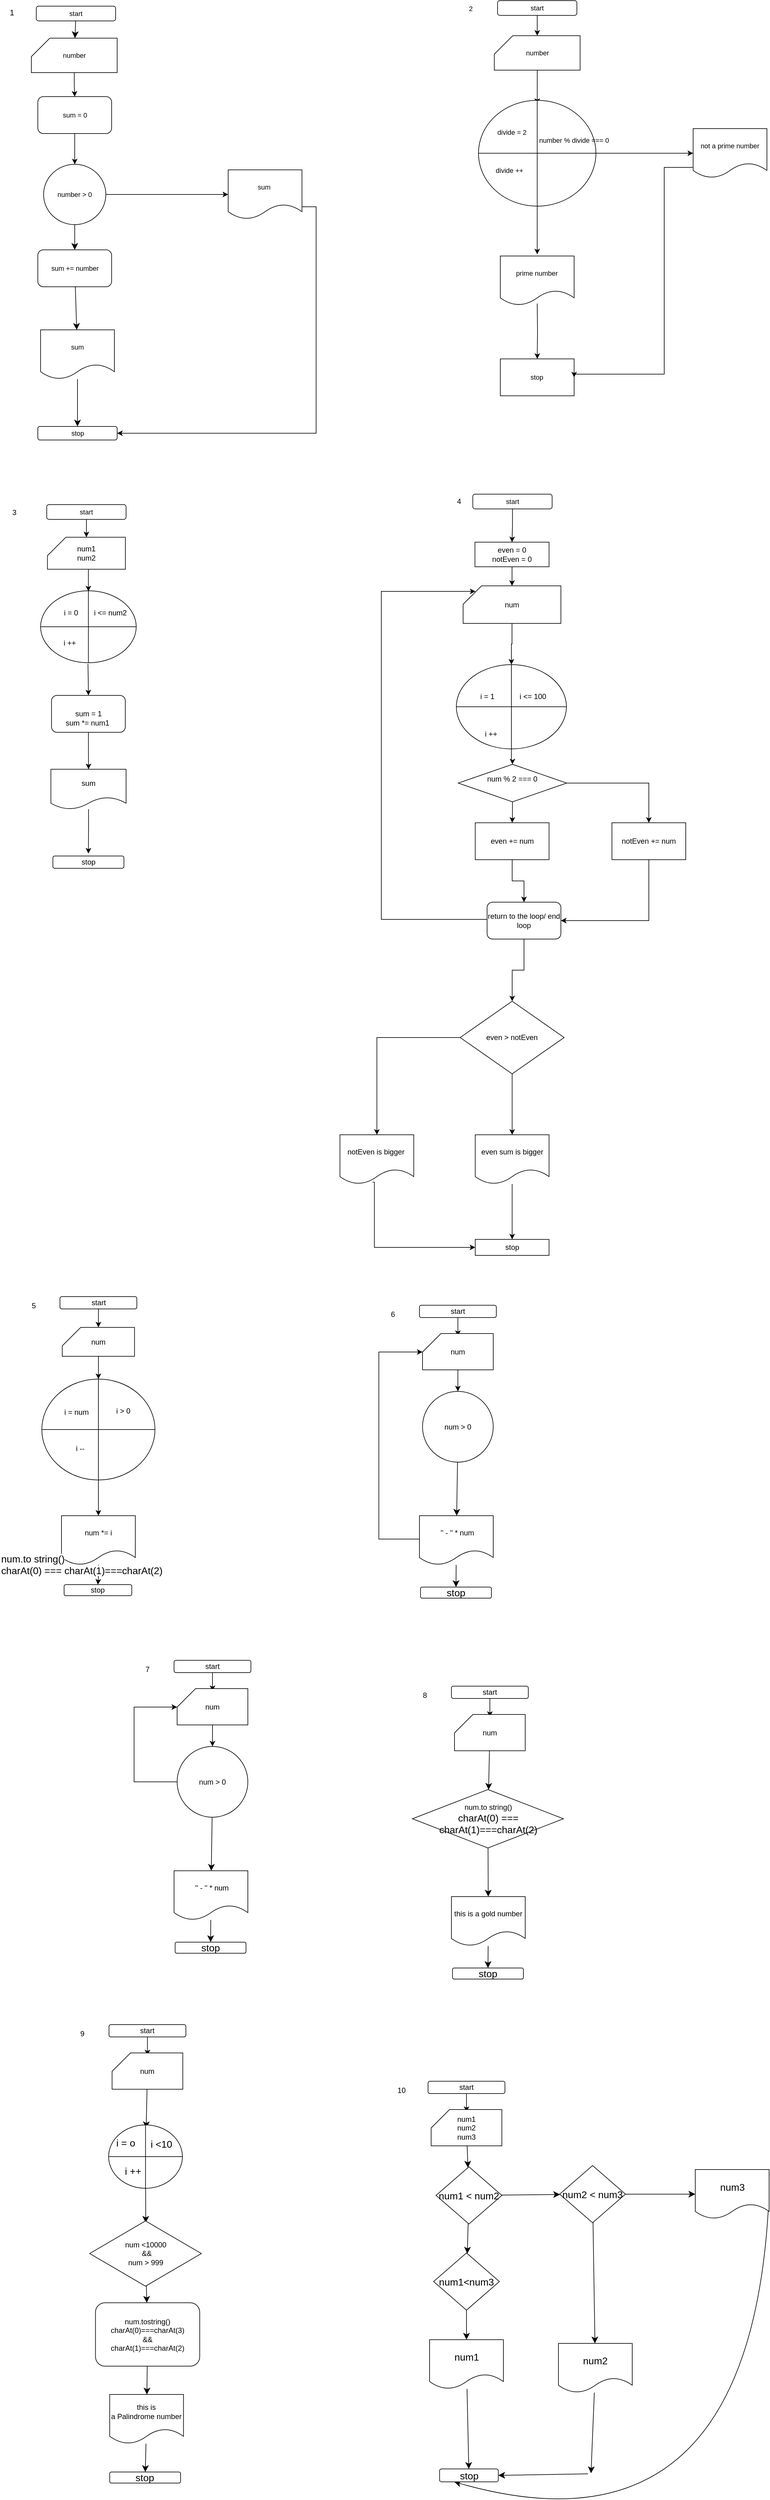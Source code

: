 <mxfile version="22.1.4" type="github">
  <diagram name="‫עמוד-1‬" id="Cy0kSfpRtUrhkbw0tmN_">
    <mxGraphModel dx="1804" dy="1590" grid="0" gridSize="10" guides="1" tooltips="1" connect="1" arrows="1" fold="1" page="0" pageScale="1" pageWidth="827" pageHeight="1169" math="0" shadow="0">
      <root>
        <mxCell id="0" />
        <mxCell id="1" parent="0" />
        <mxCell id="WQ6pfohWrbxo38tUYevd-3" value="" style="edgeStyle=none;curved=1;rounded=0;orthogonalLoop=1;jettySize=auto;html=1;fontSize=11;startSize=8;endSize=8;" parent="1" source="WQ6pfohWrbxo38tUYevd-1" target="WQ6pfohWrbxo38tUYevd-2" edge="1">
          <mxGeometry relative="1" as="geometry" />
        </mxCell>
        <mxCell id="WQ6pfohWrbxo38tUYevd-1" value="start" style="rounded=1;whiteSpace=wrap;html=1;fontSize=11;" parent="1" vertex="1">
          <mxGeometry x="-439" y="-700" width="129" height="24" as="geometry" />
        </mxCell>
        <mxCell id="m0G0_TbFQkXBxwa3wvaf-2" value="" style="edgeStyle=orthogonalEdgeStyle;rounded=0;orthogonalLoop=1;jettySize=auto;html=1;fontSize=11;" parent="1" source="WQ6pfohWrbxo38tUYevd-2" target="m0G0_TbFQkXBxwa3wvaf-1" edge="1">
          <mxGeometry relative="1" as="geometry" />
        </mxCell>
        <mxCell id="WQ6pfohWrbxo38tUYevd-2" value="number" style="shape=card;whiteSpace=wrap;html=1;fontSize=11;" parent="1" vertex="1">
          <mxGeometry x="-447" y="-648" width="139.5" height="56" as="geometry" />
        </mxCell>
        <mxCell id="WQ6pfohWrbxo38tUYevd-26" value="" style="edgeStyle=none;curved=1;rounded=0;orthogonalLoop=1;jettySize=auto;html=1;fontSize=11;startSize=8;endSize=8;" parent="1" source="WQ6pfohWrbxo38tUYevd-4" target="WQ6pfohWrbxo38tUYevd-25" edge="1">
          <mxGeometry relative="1" as="geometry" />
        </mxCell>
        <mxCell id="m0G0_TbFQkXBxwa3wvaf-7" value="" style="edgeStyle=orthogonalEdgeStyle;rounded=0;orthogonalLoop=1;jettySize=auto;html=1;fontSize=11;" parent="1" source="WQ6pfohWrbxo38tUYevd-4" target="m0G0_TbFQkXBxwa3wvaf-6" edge="1">
          <mxGeometry relative="1" as="geometry" />
        </mxCell>
        <mxCell id="WQ6pfohWrbxo38tUYevd-4" value="number &amp;gt; 0&lt;br style=&quot;font-size: 11px;&quot;&gt;" style="ellipse;whiteSpace=wrap;html=1;fontSize=11;" parent="1" vertex="1">
          <mxGeometry x="-427.12" y="-443" width="101.25" height="98" as="geometry" />
        </mxCell>
        <mxCell id="WQ6pfohWrbxo38tUYevd-14" value="" style="edgeStyle=none;curved=1;rounded=0;orthogonalLoop=1;jettySize=auto;html=1;fontSize=11;startSize=8;endSize=8;" parent="1" source="WQ6pfohWrbxo38tUYevd-10" target="WQ6pfohWrbxo38tUYevd-13" edge="1">
          <mxGeometry relative="1" as="geometry" />
        </mxCell>
        <mxCell id="WQ6pfohWrbxo38tUYevd-10" value="sum" style="shape=document;whiteSpace=wrap;html=1;boundedLbl=1;fontSize=11;" parent="1" vertex="1">
          <mxGeometry x="-432" y="-174" width="120" height="80" as="geometry" />
        </mxCell>
        <mxCell id="WQ6pfohWrbxo38tUYevd-13" value="stop" style="rounded=1;whiteSpace=wrap;html=1;fontSize=11;" parent="1" vertex="1">
          <mxGeometry x="-436.5" y="-17" width="129" height="22" as="geometry" />
        </mxCell>
        <mxCell id="WQ6pfohWrbxo38tUYevd-27" value="" style="edgeStyle=none;curved=1;rounded=0;orthogonalLoop=1;jettySize=auto;html=1;fontSize=11;startSize=8;endSize=8;" parent="1" source="WQ6pfohWrbxo38tUYevd-25" target="WQ6pfohWrbxo38tUYevd-10" edge="1">
          <mxGeometry relative="1" as="geometry" />
        </mxCell>
        <mxCell id="WQ6pfohWrbxo38tUYevd-25" value="sum += number" style="rounded=1;whiteSpace=wrap;html=1;fontSize=11;" parent="1" vertex="1">
          <mxGeometry x="-436.49" y="-304" width="120" height="60" as="geometry" />
        </mxCell>
        <mxCell id="m0G0_TbFQkXBxwa3wvaf-3" value="" style="edgeStyle=orthogonalEdgeStyle;rounded=0;orthogonalLoop=1;jettySize=auto;html=1;fontSize=11;" parent="1" source="m0G0_TbFQkXBxwa3wvaf-1" target="WQ6pfohWrbxo38tUYevd-4" edge="1">
          <mxGeometry relative="1" as="geometry" />
        </mxCell>
        <mxCell id="m0G0_TbFQkXBxwa3wvaf-1" value="sum = 0" style="rounded=1;whiteSpace=wrap;html=1;fontSize=11;" parent="1" vertex="1">
          <mxGeometry x="-436.49" y="-553" width="120" height="60" as="geometry" />
        </mxCell>
        <mxCell id="m0G0_TbFQkXBxwa3wvaf-8" style="edgeStyle=orthogonalEdgeStyle;rounded=0;orthogonalLoop=1;jettySize=auto;html=1;exitX=1;exitY=0.75;exitDx=0;exitDy=0;entryX=1;entryY=0.5;entryDx=0;entryDy=0;fontSize=11;" parent="1" source="m0G0_TbFQkXBxwa3wvaf-6" target="WQ6pfohWrbxo38tUYevd-13" edge="1">
          <mxGeometry relative="1" as="geometry">
            <mxPoint x="119" y="-2" as="targetPoint" />
            <Array as="points">
              <mxPoint x="16" y="-374" />
              <mxPoint x="16" y="-6" />
            </Array>
          </mxGeometry>
        </mxCell>
        <mxCell id="m0G0_TbFQkXBxwa3wvaf-6" value="sum&amp;nbsp;" style="shape=document;whiteSpace=wrap;html=1;boundedLbl=1;fontSize=11;" parent="1" vertex="1">
          <mxGeometry x="-127" y="-434" width="120" height="80" as="geometry" />
        </mxCell>
        <mxCell id="m0G0_TbFQkXBxwa3wvaf-9" value="1" style="text;html=1;align=center;verticalAlign=middle;resizable=0;points=[];autosize=1;strokeColor=none;fillColor=none;fontSize=13;" parent="1" vertex="1">
          <mxGeometry x="-492" y="-704" width="25" height="28" as="geometry" />
        </mxCell>
        <mxCell id="m0G0_TbFQkXBxwa3wvaf-12" value="2" style="text;html=1;align=center;verticalAlign=middle;resizable=0;points=[];autosize=1;strokeColor=none;fillColor=none;fontSize=11;" parent="1" vertex="1">
          <mxGeometry x="255" y="-709" width="24" height="25" as="geometry" />
        </mxCell>
        <mxCell id="m0G0_TbFQkXBxwa3wvaf-16" value="" style="edgeStyle=orthogonalEdgeStyle;rounded=0;orthogonalLoop=1;jettySize=auto;html=1;fontSize=11;" parent="1" source="m0G0_TbFQkXBxwa3wvaf-13" target="m0G0_TbFQkXBxwa3wvaf-15" edge="1">
          <mxGeometry relative="1" as="geometry" />
        </mxCell>
        <mxCell id="m0G0_TbFQkXBxwa3wvaf-13" value="start" style="rounded=1;whiteSpace=wrap;html=1;fontSize=11;" parent="1" vertex="1">
          <mxGeometry x="311" y="-709" width="129" height="24" as="geometry" />
        </mxCell>
        <mxCell id="m0G0_TbFQkXBxwa3wvaf-25" value="" style="edgeStyle=orthogonalEdgeStyle;rounded=0;orthogonalLoop=1;jettySize=auto;html=1;fontSize=11;" parent="1" source="m0G0_TbFQkXBxwa3wvaf-15" edge="1">
          <mxGeometry relative="1" as="geometry">
            <mxPoint x="375.495" y="-541" as="targetPoint" />
          </mxGeometry>
        </mxCell>
        <mxCell id="m0G0_TbFQkXBxwa3wvaf-15" value="number" style="shape=card;whiteSpace=wrap;html=1;fontSize=11;" parent="1" vertex="1">
          <mxGeometry x="305.75" y="-652" width="139.5" height="56" as="geometry" />
        </mxCell>
        <mxCell id="m0G0_TbFQkXBxwa3wvaf-29" value="" style="edgeStyle=orthogonalEdgeStyle;rounded=0;orthogonalLoop=1;jettySize=auto;html=1;fontSize=11;" parent="1" edge="1">
          <mxGeometry relative="1" as="geometry">
            <mxPoint x="375.495" y="-404.87" as="sourcePoint" />
            <mxPoint x="375.471" y="-296.805" as="targetPoint" />
          </mxGeometry>
        </mxCell>
        <mxCell id="m0G0_TbFQkXBxwa3wvaf-26" value="prime number" style="shape=document;whiteSpace=wrap;html=1;boundedLbl=1;fontSize=11;" parent="1" vertex="1">
          <mxGeometry x="315.485" y="-293.995" width="120" height="80" as="geometry" />
        </mxCell>
        <mxCell id="m0G0_TbFQkXBxwa3wvaf-31" value="" style="edgeStyle=orthogonalEdgeStyle;rounded=0;orthogonalLoop=1;jettySize=auto;html=1;fontSize=11;" parent="1" target="m0G0_TbFQkXBxwa3wvaf-30" edge="1">
          <mxGeometry relative="1" as="geometry">
            <mxPoint x="375.495" y="-216.805" as="sourcePoint" />
          </mxGeometry>
        </mxCell>
        <mxCell id="m0G0_TbFQkXBxwa3wvaf-30" value="stop" style="whiteSpace=wrap;html=1;fontSize=11;" parent="1" vertex="1">
          <mxGeometry x="315.495" y="-126.805" width="120" height="60" as="geometry" />
        </mxCell>
        <mxCell id="m0G0_TbFQkXBxwa3wvaf-34" value="" style="shape=orEllipse;perimeter=ellipsePerimeter;whiteSpace=wrap;html=1;backgroundOutline=1;fontSize=11;" parent="1" vertex="1">
          <mxGeometry x="279.99" y="-547" width="191" height="172" as="geometry" />
        </mxCell>
        <mxCell id="m0G0_TbFQkXBxwa3wvaf-35" value="divide = 2" style="text;html=1;align=center;verticalAlign=middle;resizable=0;points=[];autosize=1;strokeColor=none;fillColor=none;fontSize=11;" parent="1" vertex="1">
          <mxGeometry x="301" y="-508" width="65" height="25" as="geometry" />
        </mxCell>
        <mxCell id="m0G0_TbFQkXBxwa3wvaf-41" value="" style="edgeStyle=orthogonalEdgeStyle;rounded=0;orthogonalLoop=1;jettySize=auto;html=1;exitX=1;exitY=0.5;exitDx=0;exitDy=0;fontSize=11;" parent="1" source="m0G0_TbFQkXBxwa3wvaf-34" target="m0G0_TbFQkXBxwa3wvaf-40" edge="1">
          <mxGeometry relative="1" as="geometry" />
        </mxCell>
        <mxCell id="m0G0_TbFQkXBxwa3wvaf-37" value="&lt;blockquote style=&quot;margin: 0px 0px 0px 40px; border: none; padding: 0px; font-size: 11px;&quot;&gt;&lt;p style=&quot;line-height: 130%; font-size: 11px;&quot;&gt;&lt;span style=&quot;background-color: initial; font-size: 11px;&quot;&gt;number %&amp;nbsp;&lt;/span&gt;&lt;span style=&quot;background-color: initial;&quot;&gt;divide === 0&lt;/span&gt;&lt;/p&gt;&lt;/blockquote&gt;" style="text;html=1;align=center;verticalAlign=middle;resizable=0;points=[];autosize=1;strokeColor=none;fillColor=none;fontSize=11;rotation=0;labelPosition=center;verticalLabelPosition=middle;" parent="1" vertex="1">
          <mxGeometry x="329" y="-506" width="171" height="48" as="geometry" />
        </mxCell>
        <mxCell id="m0G0_TbFQkXBxwa3wvaf-38" value="divide ++" style="text;html=1;align=center;verticalAlign=middle;resizable=0;points=[];autosize=1;strokeColor=none;fillColor=none;fontSize=11;" parent="1" vertex="1">
          <mxGeometry x="298" y="-446" width="63" height="25" as="geometry" />
        </mxCell>
        <mxCell id="m0G0_TbFQkXBxwa3wvaf-42" style="edgeStyle=orthogonalEdgeStyle;rounded=0;orthogonalLoop=1;jettySize=auto;html=1;exitX=0;exitY=0.75;exitDx=0;exitDy=0;entryX=1;entryY=0.5;entryDx=0;entryDy=0;fontSize=11;" parent="1" source="m0G0_TbFQkXBxwa3wvaf-40" target="m0G0_TbFQkXBxwa3wvaf-30" edge="1">
          <mxGeometry relative="1" as="geometry">
            <mxPoint x="586" y="-102" as="targetPoint" />
            <Array as="points">
              <mxPoint x="582" y="-438" />
              <mxPoint x="582" y="-102" />
              <mxPoint x="436" y="-102" />
            </Array>
          </mxGeometry>
        </mxCell>
        <mxCell id="m0G0_TbFQkXBxwa3wvaf-40" value="not a prime number" style="shape=document;whiteSpace=wrap;html=1;boundedLbl=1;fontSize=11;" parent="1" vertex="1">
          <mxGeometry x="629" y="-501" width="120" height="80" as="geometry" />
        </mxCell>
        <mxCell id="m0G0_TbFQkXBxwa3wvaf-43" value="3" style="text;html=1;align=center;verticalAlign=middle;resizable=0;points=[];autosize=1;strokeColor=none;fillColor=none;" parent="1" vertex="1">
          <mxGeometry x="-488" y="110" width="25" height="26" as="geometry" />
        </mxCell>
        <mxCell id="m0G0_TbFQkXBxwa3wvaf-46" value="" style="edgeStyle=orthogonalEdgeStyle;rounded=0;orthogonalLoop=1;jettySize=auto;html=1;" parent="1" source="m0G0_TbFQkXBxwa3wvaf-44" target="m0G0_TbFQkXBxwa3wvaf-45" edge="1">
          <mxGeometry relative="1" as="geometry" />
        </mxCell>
        <mxCell id="m0G0_TbFQkXBxwa3wvaf-44" value="start" style="rounded=1;whiteSpace=wrap;html=1;fontSize=11;" parent="1" vertex="1">
          <mxGeometry x="-422" y="110" width="129" height="24" as="geometry" />
        </mxCell>
        <mxCell id="m0G0_TbFQkXBxwa3wvaf-48" value="" style="edgeStyle=orthogonalEdgeStyle;rounded=0;orthogonalLoop=1;jettySize=auto;html=1;" parent="1" edge="1">
          <mxGeometry relative="1" as="geometry">
            <mxPoint x="-354.26" y="175.0" as="sourcePoint" />
            <mxPoint x="-354.255" y="251" as="targetPoint" />
          </mxGeometry>
        </mxCell>
        <mxCell id="m0G0_TbFQkXBxwa3wvaf-45" value="num1&lt;br&gt;num2" style="shape=card;whiteSpace=wrap;html=1;" parent="1" vertex="1">
          <mxGeometry x="-420.87" y="163" width="126.75" height="52" as="geometry" />
        </mxCell>
        <mxCell id="m0G0_TbFQkXBxwa3wvaf-59" value="" style="edgeStyle=orthogonalEdgeStyle;rounded=0;orthogonalLoop=1;jettySize=auto;html=1;entryX=0.5;entryY=0;entryDx=0;entryDy=0;" parent="1" target="m0G0_TbFQkXBxwa3wvaf-60" edge="1">
          <mxGeometry relative="1" as="geometry">
            <mxPoint x="-355" y="369" as="sourcePoint" />
            <mxPoint x="-348" y="456" as="targetPoint" />
          </mxGeometry>
        </mxCell>
        <mxCell id="m0G0_TbFQkXBxwa3wvaf-52" value="" style="shape=orEllipse;perimeter=ellipsePerimeter;whiteSpace=wrap;html=1;backgroundOutline=1;" parent="1" vertex="1">
          <mxGeometry x="-432" y="250" width="155.49" height="117" as="geometry" />
        </mxCell>
        <mxCell id="m0G0_TbFQkXBxwa3wvaf-53" value="i = 0" style="text;html=1;align=center;verticalAlign=middle;resizable=0;points=[];autosize=1;strokeColor=none;fillColor=none;" parent="1" vertex="1">
          <mxGeometry x="-403.76" y="273" width="41" height="26" as="geometry" />
        </mxCell>
        <mxCell id="m0G0_TbFQkXBxwa3wvaf-54" value="i &amp;lt;= num2" style="text;html=1;align=center;verticalAlign=middle;resizable=0;points=[];autosize=1;strokeColor=none;fillColor=none;" parent="1" vertex="1">
          <mxGeometry x="-354.76" y="273" width="71" height="26" as="geometry" />
        </mxCell>
        <mxCell id="m0G0_TbFQkXBxwa3wvaf-57" value="i ++" style="text;html=1;align=center;verticalAlign=middle;resizable=0;points=[];autosize=1;strokeColor=none;fillColor=none;" parent="1" vertex="1">
          <mxGeometry x="-403.76" y="322" width="38" height="26" as="geometry" />
        </mxCell>
        <mxCell id="m0G0_TbFQkXBxwa3wvaf-62" value="" style="edgeStyle=orthogonalEdgeStyle;rounded=0;orthogonalLoop=1;jettySize=auto;html=1;" parent="1" source="m0G0_TbFQkXBxwa3wvaf-60" target="m0G0_TbFQkXBxwa3wvaf-61" edge="1">
          <mxGeometry relative="1" as="geometry" />
        </mxCell>
        <mxCell id="m0G0_TbFQkXBxwa3wvaf-60" value="&lt;br&gt;sum = 1&lt;br&gt;sum *= num1&amp;nbsp;" style="rounded=1;whiteSpace=wrap;html=1;" parent="1" vertex="1">
          <mxGeometry x="-414.25" y="420" width="120" height="60" as="geometry" />
        </mxCell>
        <mxCell id="m0G0_TbFQkXBxwa3wvaf-64" value="" style="edgeStyle=orthogonalEdgeStyle;rounded=0;orthogonalLoop=1;jettySize=auto;html=1;" parent="1" source="m0G0_TbFQkXBxwa3wvaf-61" edge="1">
          <mxGeometry relative="1" as="geometry">
            <mxPoint x="-354.25" y="677" as="targetPoint" />
          </mxGeometry>
        </mxCell>
        <mxCell id="m0G0_TbFQkXBxwa3wvaf-61" value="sum" style="shape=document;whiteSpace=wrap;html=1;boundedLbl=1;rounded=1;" parent="1" vertex="1">
          <mxGeometry x="-415.25" y="540" width="122.25" height="65" as="geometry" />
        </mxCell>
        <mxCell id="m0G0_TbFQkXBxwa3wvaf-65" value="stop" style="rounded=1;whiteSpace=wrap;html=1;" parent="1" vertex="1">
          <mxGeometry x="-412" y="681" width="115.5" height="20" as="geometry" />
        </mxCell>
        <mxCell id="m0G0_TbFQkXBxwa3wvaf-68" value="4" style="text;html=1;align=center;verticalAlign=middle;resizable=0;points=[];autosize=1;strokeColor=none;fillColor=none;" parent="1" vertex="1">
          <mxGeometry x="235.75" y="92" width="25" height="26" as="geometry" />
        </mxCell>
        <mxCell id="m0G0_TbFQkXBxwa3wvaf-131" value="" style="edgeStyle=orthogonalEdgeStyle;rounded=0;orthogonalLoop=1;jettySize=auto;html=1;" parent="1" source="m0G0_TbFQkXBxwa3wvaf-69" target="m0G0_TbFQkXBxwa3wvaf-130" edge="1">
          <mxGeometry relative="1" as="geometry" />
        </mxCell>
        <mxCell id="m0G0_TbFQkXBxwa3wvaf-69" value="start" style="rounded=1;whiteSpace=wrap;html=1;fontSize=11;" parent="1" vertex="1">
          <mxGeometry x="270.75" y="93" width="129" height="24" as="geometry" />
        </mxCell>
        <mxCell id="m0G0_TbFQkXBxwa3wvaf-133" value="" style="edgeStyle=orthogonalEdgeStyle;rounded=0;orthogonalLoop=1;jettySize=auto;html=1;entryX=0.5;entryY=0;entryDx=0;entryDy=0;" parent="1" source="m0G0_TbFQkXBxwa3wvaf-70" target="m0G0_TbFQkXBxwa3wvaf-74" edge="1">
          <mxGeometry relative="1" as="geometry" />
        </mxCell>
        <mxCell id="m0G0_TbFQkXBxwa3wvaf-70" value="num" style="shape=card;whiteSpace=wrap;html=1;" parent="1" vertex="1">
          <mxGeometry x="255" y="242" width="159" height="61" as="geometry" />
        </mxCell>
        <mxCell id="m0G0_TbFQkXBxwa3wvaf-134" value="" style="edgeStyle=orthogonalEdgeStyle;rounded=0;orthogonalLoop=1;jettySize=auto;html=1;" parent="1" source="m0G0_TbFQkXBxwa3wvaf-74" target="m0G0_TbFQkXBxwa3wvaf-81" edge="1">
          <mxGeometry relative="1" as="geometry" />
        </mxCell>
        <mxCell id="m0G0_TbFQkXBxwa3wvaf-74" value="" style="shape=orEllipse;perimeter=ellipsePerimeter;whiteSpace=wrap;html=1;backgroundOutline=1;" parent="1" vertex="1">
          <mxGeometry x="244" y="370" width="179" height="137" as="geometry" />
        </mxCell>
        <mxCell id="m0G0_TbFQkXBxwa3wvaf-75" value="i = 1" style="text;html=1;align=center;verticalAlign=middle;resizable=0;points=[];autosize=1;strokeColor=none;fillColor=none;" parent="1" vertex="1">
          <mxGeometry x="273" y="409" width="41" height="26" as="geometry" />
        </mxCell>
        <mxCell id="m0G0_TbFQkXBxwa3wvaf-76" value="i &amp;lt;= 100" style="text;html=1;align=center;verticalAlign=middle;resizable=0;points=[];autosize=1;strokeColor=none;fillColor=none;" parent="1" vertex="1">
          <mxGeometry x="337" y="409" width="61" height="26" as="geometry" />
        </mxCell>
        <mxCell id="m0G0_TbFQkXBxwa3wvaf-77" value="i ++" style="text;html=1;align=center;verticalAlign=middle;resizable=0;points=[];autosize=1;strokeColor=none;fillColor=none;" parent="1" vertex="1">
          <mxGeometry x="281" y="470" width="38" height="26" as="geometry" />
        </mxCell>
        <mxCell id="m0G0_TbFQkXBxwa3wvaf-84" value="" style="edgeStyle=orthogonalEdgeStyle;rounded=0;orthogonalLoop=1;jettySize=auto;html=1;" parent="1" source="m0G0_TbFQkXBxwa3wvaf-81" target="m0G0_TbFQkXBxwa3wvaf-83" edge="1">
          <mxGeometry relative="1" as="geometry" />
        </mxCell>
        <mxCell id="m0G0_TbFQkXBxwa3wvaf-86" value="" style="edgeStyle=orthogonalEdgeStyle;rounded=0;orthogonalLoop=1;jettySize=auto;html=1;exitX=1;exitY=0.5;exitDx=0;exitDy=0;" parent="1" source="m0G0_TbFQkXBxwa3wvaf-81" target="m0G0_TbFQkXBxwa3wvaf-85" edge="1">
          <mxGeometry relative="1" as="geometry">
            <Array as="points">
              <mxPoint x="557" y="563" />
            </Array>
          </mxGeometry>
        </mxCell>
        <mxCell id="m0G0_TbFQkXBxwa3wvaf-81" value="num % 2 === 0&lt;br&gt;&amp;nbsp;" style="rhombus;whiteSpace=wrap;html=1;" parent="1" vertex="1">
          <mxGeometry x="247.13" y="532" width="176.25" height="61" as="geometry" />
        </mxCell>
        <mxCell id="m0G0_TbFQkXBxwa3wvaf-88" value="" style="edgeStyle=orthogonalEdgeStyle;rounded=0;orthogonalLoop=1;jettySize=auto;html=1;" parent="1" source="m0G0_TbFQkXBxwa3wvaf-83" target="m0G0_TbFQkXBxwa3wvaf-136" edge="1">
          <mxGeometry relative="1" as="geometry" />
        </mxCell>
        <mxCell id="m0G0_TbFQkXBxwa3wvaf-83" value="even += num" style="whiteSpace=wrap;html=1;" parent="1" vertex="1">
          <mxGeometry x="274.75" y="627" width="120" height="60" as="geometry" />
        </mxCell>
        <mxCell id="m0G0_TbFQkXBxwa3wvaf-89" style="edgeStyle=orthogonalEdgeStyle;rounded=0;orthogonalLoop=1;jettySize=auto;html=1;exitX=0.5;exitY=1;exitDx=0;exitDy=0;entryX=1;entryY=0.5;entryDx=0;entryDy=0;" parent="1" source="m0G0_TbFQkXBxwa3wvaf-85" target="m0G0_TbFQkXBxwa3wvaf-136" edge="1">
          <mxGeometry relative="1" as="geometry" />
        </mxCell>
        <mxCell id="m0G0_TbFQkXBxwa3wvaf-85" value="notEven += num" style="whiteSpace=wrap;html=1;" parent="1" vertex="1">
          <mxGeometry x="496.995" y="627" width="120" height="60" as="geometry" />
        </mxCell>
        <mxCell id="m0G0_TbFQkXBxwa3wvaf-91" value="" style="edgeStyle=orthogonalEdgeStyle;rounded=0;orthogonalLoop=1;jettySize=auto;html=1;" parent="1" source="m0G0_TbFQkXBxwa3wvaf-87" target="m0G0_TbFQkXBxwa3wvaf-90" edge="1">
          <mxGeometry relative="1" as="geometry" />
        </mxCell>
        <mxCell id="m0G0_TbFQkXBxwa3wvaf-93" value="" style="edgeStyle=orthogonalEdgeStyle;rounded=0;orthogonalLoop=1;jettySize=auto;html=1;" parent="1" source="m0G0_TbFQkXBxwa3wvaf-87" target="m0G0_TbFQkXBxwa3wvaf-92" edge="1">
          <mxGeometry relative="1" as="geometry" />
        </mxCell>
        <mxCell id="m0G0_TbFQkXBxwa3wvaf-135" style="edgeStyle=orthogonalEdgeStyle;rounded=0;orthogonalLoop=1;jettySize=auto;html=1;entryX=0.126;entryY=0.148;entryDx=0;entryDy=0;entryPerimeter=0;" parent="1" target="m0G0_TbFQkXBxwa3wvaf-70" edge="1">
          <mxGeometry relative="1" as="geometry">
            <mxPoint x="121" y="247" as="targetPoint" />
            <mxPoint x="304" y="793" as="sourcePoint" />
            <Array as="points">
              <mxPoint x="122" y="784" />
              <mxPoint x="122" y="251" />
            </Array>
          </mxGeometry>
        </mxCell>
        <mxCell id="m0G0_TbFQkXBxwa3wvaf-87" value="even &amp;gt; notEven" style="rhombus;whiteSpace=wrap;html=1;" parent="1" vertex="1">
          <mxGeometry x="250.25" y="917" width="169" height="118" as="geometry" />
        </mxCell>
        <mxCell id="m0G0_TbFQkXBxwa3wvaf-95" value="" style="edgeStyle=orthogonalEdgeStyle;rounded=0;orthogonalLoop=1;jettySize=auto;html=1;" parent="1" source="m0G0_TbFQkXBxwa3wvaf-90" target="m0G0_TbFQkXBxwa3wvaf-94" edge="1">
          <mxGeometry relative="1" as="geometry" />
        </mxCell>
        <mxCell id="m0G0_TbFQkXBxwa3wvaf-90" value="even sum is bigger" style="shape=document;whiteSpace=wrap;html=1;boundedLbl=1;" parent="1" vertex="1">
          <mxGeometry x="274.75" y="1134" width="120" height="80" as="geometry" />
        </mxCell>
        <mxCell id="m0G0_TbFQkXBxwa3wvaf-96" style="edgeStyle=orthogonalEdgeStyle;rounded=0;orthogonalLoop=1;jettySize=auto;html=1;exitX=0.442;exitY=0.963;exitDx=0;exitDy=0;entryX=0;entryY=0.5;entryDx=0;entryDy=0;exitPerimeter=0;" parent="1" source="m0G0_TbFQkXBxwa3wvaf-92" target="m0G0_TbFQkXBxwa3wvaf-94" edge="1">
          <mxGeometry relative="1" as="geometry">
            <Array as="points">
              <mxPoint x="110.75" y="1211" />
              <mxPoint x="110.75" y="1317" />
            </Array>
          </mxGeometry>
        </mxCell>
        <mxCell id="m0G0_TbFQkXBxwa3wvaf-92" value="notEven is bigger&amp;nbsp;" style="shape=document;whiteSpace=wrap;html=1;boundedLbl=1;" parent="1" vertex="1">
          <mxGeometry x="54.75" y="1134" width="120" height="80" as="geometry" />
        </mxCell>
        <mxCell id="m0G0_TbFQkXBxwa3wvaf-94" value="stop" style="whiteSpace=wrap;html=1;" parent="1" vertex="1">
          <mxGeometry x="274.75" y="1304" width="120" height="26" as="geometry" />
        </mxCell>
        <mxCell id="m0G0_TbFQkXBxwa3wvaf-97" value="5" style="text;html=1;strokeColor=none;fillColor=none;align=center;verticalAlign=middle;whiteSpace=wrap;rounded=0;" parent="1" vertex="1">
          <mxGeometry x="-473.5" y="1397" width="60" height="30" as="geometry" />
        </mxCell>
        <mxCell id="m0G0_TbFQkXBxwa3wvaf-102" value="" style="edgeStyle=orthogonalEdgeStyle;rounded=0;orthogonalLoop=1;jettySize=auto;html=1;" parent="1" source="m0G0_TbFQkXBxwa3wvaf-98" target="m0G0_TbFQkXBxwa3wvaf-101" edge="1">
          <mxGeometry relative="1" as="geometry" />
        </mxCell>
        <mxCell id="m0G0_TbFQkXBxwa3wvaf-98" value="start" style="rounded=1;whiteSpace=wrap;html=1;" parent="1" vertex="1">
          <mxGeometry x="-400.5" y="1397" width="125" height="20" as="geometry" />
        </mxCell>
        <mxCell id="m0G0_TbFQkXBxwa3wvaf-104" value="" style="edgeStyle=orthogonalEdgeStyle;rounded=0;orthogonalLoop=1;jettySize=auto;html=1;" parent="1" source="m0G0_TbFQkXBxwa3wvaf-101" target="m0G0_TbFQkXBxwa3wvaf-103" edge="1">
          <mxGeometry relative="1" as="geometry" />
        </mxCell>
        <mxCell id="m0G0_TbFQkXBxwa3wvaf-101" value="num" style="shape=card;whiteSpace=wrap;html=1;" parent="1" vertex="1">
          <mxGeometry x="-396.75" y="1447" width="117.5" height="47" as="geometry" />
        </mxCell>
        <mxCell id="m0G0_TbFQkXBxwa3wvaf-110" value="" style="edgeStyle=orthogonalEdgeStyle;rounded=0;orthogonalLoop=1;jettySize=auto;html=1;" parent="1" source="m0G0_TbFQkXBxwa3wvaf-103" target="m0G0_TbFQkXBxwa3wvaf-111" edge="1">
          <mxGeometry relative="1" as="geometry">
            <mxPoint x="-338" y="1745" as="targetPoint" />
          </mxGeometry>
        </mxCell>
        <mxCell id="m0G0_TbFQkXBxwa3wvaf-103" value="" style="shape=orEllipse;perimeter=ellipsePerimeter;whiteSpace=wrap;html=1;backgroundOutline=1;" parent="1" vertex="1">
          <mxGeometry x="-430" y="1531" width="184" height="164" as="geometry" />
        </mxCell>
        <mxCell id="m0G0_TbFQkXBxwa3wvaf-106" value="i = num" style="text;html=1;align=center;verticalAlign=middle;resizable=0;points=[];autosize=1;strokeColor=none;fillColor=none;" parent="1" vertex="1">
          <mxGeometry x="-403" y="1572" width="58" height="26" as="geometry" />
        </mxCell>
        <mxCell id="m0G0_TbFQkXBxwa3wvaf-107" value="i &amp;gt; 0" style="text;html=1;align=center;verticalAlign=middle;resizable=0;points=[];autosize=1;strokeColor=none;fillColor=none;" parent="1" vertex="1">
          <mxGeometry x="-319" y="1570" width="41" height="26" as="geometry" />
        </mxCell>
        <mxCell id="m0G0_TbFQkXBxwa3wvaf-108" value="i --" style="text;html=1;align=center;verticalAlign=middle;resizable=0;points=[];autosize=1;strokeColor=none;fillColor=none;" parent="1" vertex="1">
          <mxGeometry x="-384" y="1631" width="32" height="26" as="geometry" />
        </mxCell>
        <mxCell id="m0G0_TbFQkXBxwa3wvaf-114" value="" style="edgeStyle=orthogonalEdgeStyle;rounded=0;orthogonalLoop=1;jettySize=auto;html=1;" parent="1" source="m0G0_TbFQkXBxwa3wvaf-111" target="m0G0_TbFQkXBxwa3wvaf-113" edge="1">
          <mxGeometry relative="1" as="geometry" />
        </mxCell>
        <mxCell id="m0G0_TbFQkXBxwa3wvaf-111" value="num *= i" style="shape=document;whiteSpace=wrap;html=1;boundedLbl=1;rounded=1;" parent="1" vertex="1">
          <mxGeometry x="-398" y="1753" width="120" height="80" as="geometry" />
        </mxCell>
        <mxCell id="m0G0_TbFQkXBxwa3wvaf-113" value="stop" style="whiteSpace=wrap;html=1;rounded=1;" parent="1" vertex="1">
          <mxGeometry x="-393.76" y="1865" width="110" height="18" as="geometry" />
        </mxCell>
        <mxCell id="m0G0_TbFQkXBxwa3wvaf-115" value="6" style="text;html=1;strokeColor=none;fillColor=none;align=center;verticalAlign=middle;whiteSpace=wrap;rounded=0;" parent="1" vertex="1">
          <mxGeometry x="111" y="1411" width="60" height="30" as="geometry" />
        </mxCell>
        <mxCell id="m0G0_TbFQkXBxwa3wvaf-116" value="" style="edgeStyle=orthogonalEdgeStyle;rounded=0;orthogonalLoop=1;jettySize=auto;html=1;" parent="1" source="m0G0_TbFQkXBxwa3wvaf-117" edge="1">
          <mxGeometry relative="1" as="geometry">
            <mxPoint x="246.5" y="1461" as="targetPoint" />
          </mxGeometry>
        </mxCell>
        <mxCell id="m0G0_TbFQkXBxwa3wvaf-117" value="start" style="rounded=1;whiteSpace=wrap;html=1;" parent="1" vertex="1">
          <mxGeometry x="184" y="1411" width="125" height="20" as="geometry" />
        </mxCell>
        <mxCell id="m0G0_TbFQkXBxwa3wvaf-121" value="" style="edgeStyle=orthogonalEdgeStyle;rounded=0;orthogonalLoop=1;jettySize=auto;html=1;" parent="1" source="m0G0_TbFQkXBxwa3wvaf-118" target="m0G0_TbFQkXBxwa3wvaf-122" edge="1">
          <mxGeometry relative="1" as="geometry">
            <mxPoint x="246.5" y="1551" as="targetPoint" />
          </mxGeometry>
        </mxCell>
        <mxCell id="m0G0_TbFQkXBxwa3wvaf-118" value="num" style="shape=card;whiteSpace=wrap;html=1;" parent="1" vertex="1">
          <mxGeometry x="189" y="1457" width="115" height="59" as="geometry" />
        </mxCell>
        <mxCell id="m0G0_TbFQkXBxwa3wvaf-123" style="edgeStyle=orthogonalEdgeStyle;rounded=0;orthogonalLoop=1;jettySize=auto;html=1;exitX=0;exitY=0.5;exitDx=0;exitDy=0;" parent="1" source="wsfCK989-TOjGLakxjeB-101" target="m0G0_TbFQkXBxwa3wvaf-118" edge="1">
          <mxGeometry relative="1" as="geometry">
            <mxPoint x="117" y="1504" as="targetPoint" />
            <Array as="points">
              <mxPoint x="184" y="1791" />
              <mxPoint x="118" y="1791" />
              <mxPoint x="118" y="1487" />
            </Array>
          </mxGeometry>
        </mxCell>
        <mxCell id="wsfCK989-TOjGLakxjeB-100" value="" style="edgeStyle=none;curved=1;rounded=0;orthogonalLoop=1;jettySize=auto;html=1;fontSize=12;startSize=8;endSize=8;" edge="1" parent="1" source="wsfCK989-TOjGLakxjeB-101">
          <mxGeometry relative="1" as="geometry">
            <mxPoint x="247" y="1771" as="targetPoint" />
          </mxGeometry>
        </mxCell>
        <mxCell id="m0G0_TbFQkXBxwa3wvaf-122" value="num &amp;gt; 0&lt;br&gt;" style="ellipse;whiteSpace=wrap;html=1;aspect=fixed;" parent="1" vertex="1">
          <mxGeometry x="189" y="1551" width="115" height="115" as="geometry" />
        </mxCell>
        <mxCell id="m0G0_TbFQkXBxwa3wvaf-132" value="" style="edgeStyle=orthogonalEdgeStyle;rounded=0;orthogonalLoop=1;jettySize=auto;html=1;" parent="1" source="m0G0_TbFQkXBxwa3wvaf-130" target="m0G0_TbFQkXBxwa3wvaf-70" edge="1">
          <mxGeometry relative="1" as="geometry" />
        </mxCell>
        <mxCell id="m0G0_TbFQkXBxwa3wvaf-130" value="even = 0&lt;br&gt;notEven = 0" style="whiteSpace=wrap;html=1;" parent="1" vertex="1">
          <mxGeometry x="274.25" y="171" width="120.5" height="40" as="geometry" />
        </mxCell>
        <mxCell id="m0G0_TbFQkXBxwa3wvaf-138" value="" style="edgeStyle=orthogonalEdgeStyle;rounded=0;orthogonalLoop=1;jettySize=auto;html=1;" parent="1" source="m0G0_TbFQkXBxwa3wvaf-136" target="m0G0_TbFQkXBxwa3wvaf-87" edge="1">
          <mxGeometry relative="1" as="geometry" />
        </mxCell>
        <mxCell id="m0G0_TbFQkXBxwa3wvaf-136" value="return to the loop/ end loop" style="rounded=1;whiteSpace=wrap;html=1;" parent="1" vertex="1">
          <mxGeometry x="294" y="756" width="120" height="60" as="geometry" />
        </mxCell>
        <mxCell id="wsfCK989-TOjGLakxjeB-102" value="" style="edgeStyle=none;curved=1;rounded=0;orthogonalLoop=1;jettySize=auto;html=1;fontSize=12;startSize=8;endSize=8;" edge="1" parent="1" source="m0G0_TbFQkXBxwa3wvaf-122" target="wsfCK989-TOjGLakxjeB-101">
          <mxGeometry relative="1" as="geometry">
            <mxPoint x="247" y="1666" as="sourcePoint" />
            <mxPoint x="247" y="1771" as="targetPoint" />
          </mxGeometry>
        </mxCell>
        <mxCell id="wsfCK989-TOjGLakxjeB-104" value="" style="edgeStyle=none;curved=1;rounded=0;orthogonalLoop=1;jettySize=auto;html=1;fontSize=12;startSize=8;endSize=8;" edge="1" parent="1" source="wsfCK989-TOjGLakxjeB-101" target="wsfCK989-TOjGLakxjeB-103">
          <mxGeometry relative="1" as="geometry" />
        </mxCell>
        <mxCell id="wsfCK989-TOjGLakxjeB-101" value="&amp;nbsp;&#39;&#39; - &#39;&#39; * num" style="shape=document;whiteSpace=wrap;html=1;boundedLbl=1;rounded=1;" vertex="1" parent="1">
          <mxGeometry x="184" y="1753" width="120" height="80" as="geometry" />
        </mxCell>
        <mxCell id="wsfCK989-TOjGLakxjeB-103" value="stop" style="whiteSpace=wrap;html=1;rounded=1;fontSize=16;" vertex="1" parent="1">
          <mxGeometry x="185.75" y="1869" width="115.25" height="18" as="geometry" />
        </mxCell>
        <mxCell id="wsfCK989-TOjGLakxjeB-105" value="7" style="text;html=1;strokeColor=none;fillColor=none;align=center;verticalAlign=middle;whiteSpace=wrap;rounded=0;" vertex="1" parent="1">
          <mxGeometry x="-288" y="1988" width="60" height="30" as="geometry" />
        </mxCell>
        <mxCell id="wsfCK989-TOjGLakxjeB-106" value="" style="edgeStyle=orthogonalEdgeStyle;rounded=0;orthogonalLoop=1;jettySize=auto;html=1;" edge="1" parent="1" source="wsfCK989-TOjGLakxjeB-107">
          <mxGeometry relative="1" as="geometry">
            <mxPoint x="-152.5" y="2038" as="targetPoint" />
          </mxGeometry>
        </mxCell>
        <mxCell id="wsfCK989-TOjGLakxjeB-107" value="start" style="rounded=1;whiteSpace=wrap;html=1;" vertex="1" parent="1">
          <mxGeometry x="-215" y="1988" width="125" height="20" as="geometry" />
        </mxCell>
        <mxCell id="wsfCK989-TOjGLakxjeB-108" value="" style="edgeStyle=orthogonalEdgeStyle;rounded=0;orthogonalLoop=1;jettySize=auto;html=1;" edge="1" parent="1" source="wsfCK989-TOjGLakxjeB-109" target="wsfCK989-TOjGLakxjeB-112">
          <mxGeometry relative="1" as="geometry">
            <mxPoint x="-152.5" y="2128" as="targetPoint" />
          </mxGeometry>
        </mxCell>
        <mxCell id="wsfCK989-TOjGLakxjeB-109" value="num" style="shape=card;whiteSpace=wrap;html=1;" vertex="1" parent="1">
          <mxGeometry x="-210" y="2034" width="115" height="59" as="geometry" />
        </mxCell>
        <mxCell id="wsfCK989-TOjGLakxjeB-110" style="edgeStyle=orthogonalEdgeStyle;rounded=0;orthogonalLoop=1;jettySize=auto;html=1;" edge="1" parent="1" source="wsfCK989-TOjGLakxjeB-112" target="wsfCK989-TOjGLakxjeB-109">
          <mxGeometry relative="1" as="geometry">
            <mxPoint x="-282" y="2081" as="targetPoint" />
            <Array as="points">
              <mxPoint x="-280" y="2186" />
              <mxPoint x="-280" y="2064" />
            </Array>
          </mxGeometry>
        </mxCell>
        <mxCell id="wsfCK989-TOjGLakxjeB-111" value="" style="edgeStyle=none;curved=1;rounded=0;orthogonalLoop=1;jettySize=auto;html=1;fontSize=12;startSize=8;endSize=8;" edge="1" parent="1" source="wsfCK989-TOjGLakxjeB-115">
          <mxGeometry relative="1" as="geometry">
            <mxPoint x="-152" y="2348" as="targetPoint" />
          </mxGeometry>
        </mxCell>
        <mxCell id="wsfCK989-TOjGLakxjeB-112" value="num &amp;gt; 0&lt;br&gt;" style="ellipse;whiteSpace=wrap;html=1;aspect=fixed;" vertex="1" parent="1">
          <mxGeometry x="-210" y="2128" width="115" height="115" as="geometry" />
        </mxCell>
        <mxCell id="wsfCK989-TOjGLakxjeB-113" value="" style="edgeStyle=none;curved=1;rounded=0;orthogonalLoop=1;jettySize=auto;html=1;fontSize=12;startSize=8;endSize=8;" edge="1" parent="1" source="wsfCK989-TOjGLakxjeB-112" target="wsfCK989-TOjGLakxjeB-115">
          <mxGeometry relative="1" as="geometry">
            <mxPoint x="-152" y="2243" as="sourcePoint" />
            <mxPoint x="-152" y="2348" as="targetPoint" />
          </mxGeometry>
        </mxCell>
        <mxCell id="wsfCK989-TOjGLakxjeB-114" value="" style="edgeStyle=none;curved=1;rounded=0;orthogonalLoop=1;jettySize=auto;html=1;fontSize=12;startSize=8;endSize=8;" edge="1" parent="1" source="wsfCK989-TOjGLakxjeB-115" target="wsfCK989-TOjGLakxjeB-116">
          <mxGeometry relative="1" as="geometry" />
        </mxCell>
        <mxCell id="wsfCK989-TOjGLakxjeB-115" value="&amp;nbsp;&#39;&#39; - &#39;&#39; * num" style="shape=document;whiteSpace=wrap;html=1;boundedLbl=1;rounded=1;" vertex="1" parent="1">
          <mxGeometry x="-215" y="2330" width="120" height="80" as="geometry" />
        </mxCell>
        <mxCell id="wsfCK989-TOjGLakxjeB-116" value="stop" style="whiteSpace=wrap;html=1;rounded=1;fontSize=16;" vertex="1" parent="1">
          <mxGeometry x="-213.25" y="2446" width="115.25" height="18" as="geometry" />
        </mxCell>
        <mxCell id="wsfCK989-TOjGLakxjeB-117" value="8" style="text;html=1;strokeColor=none;fillColor=none;align=center;verticalAlign=middle;whiteSpace=wrap;rounded=0;" vertex="1" parent="1">
          <mxGeometry x="163" y="2030" width="60" height="30" as="geometry" />
        </mxCell>
        <mxCell id="wsfCK989-TOjGLakxjeB-118" value="" style="edgeStyle=orthogonalEdgeStyle;rounded=0;orthogonalLoop=1;jettySize=auto;html=1;" edge="1" parent="1" source="wsfCK989-TOjGLakxjeB-119">
          <mxGeometry relative="1" as="geometry">
            <mxPoint x="298.5" y="2080" as="targetPoint" />
          </mxGeometry>
        </mxCell>
        <mxCell id="wsfCK989-TOjGLakxjeB-119" value="start" style="rounded=1;whiteSpace=wrap;html=1;" vertex="1" parent="1">
          <mxGeometry x="236" y="2030" width="125" height="20" as="geometry" />
        </mxCell>
        <mxCell id="wsfCK989-TOjGLakxjeB-130" value="" style="edgeStyle=none;curved=1;rounded=0;orthogonalLoop=1;jettySize=auto;html=1;fontSize=12;startSize=8;endSize=8;" edge="1" parent="1" source="wsfCK989-TOjGLakxjeB-121" target="wsfCK989-TOjGLakxjeB-131">
          <mxGeometry relative="1" as="geometry">
            <mxPoint x="296.51" y="2194" as="targetPoint" />
          </mxGeometry>
        </mxCell>
        <mxCell id="wsfCK989-TOjGLakxjeB-121" value="num" style="shape=card;whiteSpace=wrap;html=1;" vertex="1" parent="1">
          <mxGeometry x="241" y="2076" width="115" height="59" as="geometry" />
        </mxCell>
        <mxCell id="wsfCK989-TOjGLakxjeB-123" value="" style="edgeStyle=none;curved=1;rounded=0;orthogonalLoop=1;jettySize=auto;html=1;fontSize=12;startSize=8;endSize=8;" edge="1" parent="1" source="wsfCK989-TOjGLakxjeB-127">
          <mxGeometry relative="1" as="geometry">
            <mxPoint x="299" y="2390" as="targetPoint" />
          </mxGeometry>
        </mxCell>
        <mxCell id="wsfCK989-TOjGLakxjeB-125" value="" style="edgeStyle=none;curved=1;rounded=0;orthogonalLoop=1;jettySize=auto;html=1;fontSize=12;startSize=8;endSize=8;" edge="1" parent="1" source="wsfCK989-TOjGLakxjeB-131" target="wsfCK989-TOjGLakxjeB-127">
          <mxGeometry relative="1" as="geometry">
            <mxPoint x="295.563" y="2295" as="sourcePoint" />
            <mxPoint x="299" y="2390" as="targetPoint" />
          </mxGeometry>
        </mxCell>
        <mxCell id="wsfCK989-TOjGLakxjeB-126" value="" style="edgeStyle=none;curved=1;rounded=0;orthogonalLoop=1;jettySize=auto;html=1;fontSize=12;startSize=8;endSize=8;" edge="1" parent="1" source="wsfCK989-TOjGLakxjeB-127" target="wsfCK989-TOjGLakxjeB-128">
          <mxGeometry relative="1" as="geometry" />
        </mxCell>
        <mxCell id="wsfCK989-TOjGLakxjeB-127" value="this is a gold number" style="shape=document;whiteSpace=wrap;html=1;boundedLbl=1;rounded=1;" vertex="1" parent="1">
          <mxGeometry x="236" y="2372" width="120" height="80" as="geometry" />
        </mxCell>
        <mxCell id="wsfCK989-TOjGLakxjeB-128" value="stop" style="whiteSpace=wrap;html=1;rounded=1;fontSize=16;" vertex="1" parent="1">
          <mxGeometry x="237.75" y="2488" width="115.25" height="18" as="geometry" />
        </mxCell>
        <mxCell id="wsfCK989-TOjGLakxjeB-131" value="num.to string()&lt;br style=&quot;border-color: var(--border-color); font-size: 16px;&quot;&gt;&lt;span style=&quot;font-size: 16px;&quot;&gt;charAt(0) === charAt(1)===charAt(2)&lt;/span&gt;" style="rhombus;whiteSpace=wrap;html=1;" vertex="1" parent="1">
          <mxGeometry x="172.59" y="2198" width="245.56" height="95" as="geometry" />
        </mxCell>
        <mxCell id="wsfCK989-TOjGLakxjeB-132" value="&lt;span style=&quot;color: rgb(0, 0, 0); font-family: Helvetica; font-size: 16px; font-style: normal; font-variant-ligatures: normal; font-variant-caps: normal; font-weight: 400; letter-spacing: normal; orphans: 2; text-align: center; text-indent: 0px; text-transform: none; widows: 2; word-spacing: 0px; -webkit-text-stroke-width: 0px; background-color: rgb(255, 255, 255); text-decoration-thickness: initial; text-decoration-style: initial; text-decoration-color: initial; float: none; display: inline !important;&quot;&gt;num.to string()&lt;/span&gt;&lt;br style=&quot;border-color: var(--border-color); color: rgb(0, 0, 0); font-family: Helvetica; font-size: 16px; font-style: normal; font-variant-ligatures: normal; font-variant-caps: normal; font-weight: 400; letter-spacing: normal; orphans: 2; text-align: center; text-indent: 0px; text-transform: none; widows: 2; word-spacing: 0px; -webkit-text-stroke-width: 0px; background-color: rgb(255, 255, 255); text-decoration-thickness: initial; text-decoration-style: initial; text-decoration-color: initial;&quot;&gt;&lt;span style=&quot;color: rgb(0, 0, 0); font-family: Helvetica; font-size: 16px; font-style: normal; font-variant-ligatures: normal; font-variant-caps: normal; font-weight: 400; letter-spacing: normal; orphans: 2; text-align: center; text-indent: 0px; text-transform: none; widows: 2; word-spacing: 0px; -webkit-text-stroke-width: 0px; background-color: rgb(255, 255, 255); text-decoration-thickness: initial; text-decoration-style: initial; text-decoration-color: initial; float: none; display: inline !important;&quot;&gt;charAt(0) === charAt(1)===charAt(2)&lt;/span&gt;" style="text;whiteSpace=wrap;html=1;fontSize=16;" vertex="1" parent="1">
          <mxGeometry x="-498" y="1807" width="290" height="60" as="geometry" />
        </mxCell>
        <mxCell id="wsfCK989-TOjGLakxjeB-133" value="9" style="text;html=1;strokeColor=none;fillColor=none;align=center;verticalAlign=middle;whiteSpace=wrap;rounded=0;" vertex="1" parent="1">
          <mxGeometry x="-393.76" y="2580" width="60" height="30" as="geometry" />
        </mxCell>
        <mxCell id="wsfCK989-TOjGLakxjeB-134" value="" style="edgeStyle=orthogonalEdgeStyle;rounded=0;orthogonalLoop=1;jettySize=auto;html=1;" edge="1" parent="1" source="wsfCK989-TOjGLakxjeB-135">
          <mxGeometry relative="1" as="geometry">
            <mxPoint x="-258.26" y="2630" as="targetPoint" />
          </mxGeometry>
        </mxCell>
        <mxCell id="wsfCK989-TOjGLakxjeB-135" value="start" style="rounded=1;whiteSpace=wrap;html=1;" vertex="1" parent="1">
          <mxGeometry x="-320.76" y="2580" width="125" height="20" as="geometry" />
        </mxCell>
        <mxCell id="wsfCK989-TOjGLakxjeB-136" value="" style="edgeStyle=none;curved=1;rounded=0;orthogonalLoop=1;jettySize=auto;html=1;fontSize=12;startSize=8;endSize=8;" edge="1" parent="1" source="wsfCK989-TOjGLakxjeB-137">
          <mxGeometry relative="1" as="geometry">
            <mxPoint x="-260.337" y="2748.407" as="targetPoint" />
          </mxGeometry>
        </mxCell>
        <mxCell id="wsfCK989-TOjGLakxjeB-137" value="num" style="shape=card;whiteSpace=wrap;html=1;" vertex="1" parent="1">
          <mxGeometry x="-315.76" y="2626" width="115" height="59" as="geometry" />
        </mxCell>
        <mxCell id="wsfCK989-TOjGLakxjeB-138" value="" style="edgeStyle=none;curved=1;rounded=0;orthogonalLoop=1;jettySize=auto;html=1;fontSize=12;startSize=8;endSize=8;" edge="1" parent="1" source="wsfCK989-TOjGLakxjeB-141">
          <mxGeometry relative="1" as="geometry">
            <mxPoint x="-258.39" y="3209" as="targetPoint" />
          </mxGeometry>
        </mxCell>
        <mxCell id="wsfCK989-TOjGLakxjeB-139" value="" style="edgeStyle=none;curved=1;rounded=0;orthogonalLoop=1;jettySize=auto;html=1;fontSize=12;startSize=8;endSize=8;" edge="1" parent="1">
          <mxGeometry relative="1" as="geometry">
            <mxPoint x="-261.211" y="2842.931" as="sourcePoint" />
            <mxPoint x="-261" y="2902" as="targetPoint" />
          </mxGeometry>
        </mxCell>
        <mxCell id="wsfCK989-TOjGLakxjeB-140" value="" style="edgeStyle=none;curved=1;rounded=0;orthogonalLoop=1;jettySize=auto;html=1;fontSize=12;startSize=8;endSize=8;" edge="1" parent="1" source="wsfCK989-TOjGLakxjeB-141" target="wsfCK989-TOjGLakxjeB-142">
          <mxGeometry relative="1" as="geometry" />
        </mxCell>
        <mxCell id="wsfCK989-TOjGLakxjeB-141" value="this is a&amp;nbsp;Palindrome&lt;span style=&quot;background-color: initial;&quot;&gt;&amp;nbsp;number&lt;/span&gt;" style="shape=document;whiteSpace=wrap;html=1;boundedLbl=1;rounded=1;" vertex="1" parent="1">
          <mxGeometry x="-319.64" y="3181" width="120" height="80" as="geometry" />
        </mxCell>
        <mxCell id="wsfCK989-TOjGLakxjeB-142" value="stop" style="whiteSpace=wrap;html=1;rounded=1;fontSize=16;" vertex="1" parent="1">
          <mxGeometry x="-319.64" y="3307" width="115.25" height="18" as="geometry" />
        </mxCell>
        <mxCell id="wsfCK989-TOjGLakxjeB-144" value="" style="shape=orEllipse;perimeter=ellipsePerimeter;whiteSpace=wrap;html=1;backgroundOutline=1;" vertex="1" parent="1">
          <mxGeometry x="-321.38" y="2743" width="120" height="103" as="geometry" />
        </mxCell>
        <mxCell id="wsfCK989-TOjGLakxjeB-145" value="i = o" style="text;html=1;align=center;verticalAlign=middle;resizable=0;points=[];autosize=1;strokeColor=none;fillColor=none;fontSize=16;" vertex="1" parent="1">
          <mxGeometry x="-319" y="2756" width="49" height="31" as="geometry" />
        </mxCell>
        <mxCell id="wsfCK989-TOjGLakxjeB-146" value="i &amp;lt;10" style="text;html=1;align=center;verticalAlign=middle;resizable=0;points=[];autosize=1;strokeColor=none;fillColor=none;fontSize=16;" vertex="1" parent="1">
          <mxGeometry x="-263" y="2758" width="53" height="31" as="geometry" />
        </mxCell>
        <mxCell id="wsfCK989-TOjGLakxjeB-147" value="i ++" style="text;html=1;align=center;verticalAlign=middle;resizable=0;points=[];autosize=1;strokeColor=none;fillColor=none;fontSize=16;" vertex="1" parent="1">
          <mxGeometry x="-305" y="2802" width="45" height="31" as="geometry" />
        </mxCell>
        <mxCell id="wsfCK989-TOjGLakxjeB-153" value="" style="edgeStyle=none;curved=1;rounded=0;orthogonalLoop=1;jettySize=auto;html=1;fontSize=12;startSize=8;endSize=8;" edge="1" parent="1" source="wsfCK989-TOjGLakxjeB-150" target="wsfCK989-TOjGLakxjeB-141">
          <mxGeometry relative="1" as="geometry" />
        </mxCell>
        <mxCell id="wsfCK989-TOjGLakxjeB-150" value="num.tostring()&lt;br&gt;charAt(0)===charAt(3)&lt;br&gt;&amp;amp;&amp;amp;&lt;br&gt;charAt(1)===charAt(2)" style="rounded=1;whiteSpace=wrap;html=1;" vertex="1" parent="1">
          <mxGeometry x="-342.75" y="3032" width="169.5" height="103" as="geometry" />
        </mxCell>
        <mxCell id="wsfCK989-TOjGLakxjeB-152" value="" style="edgeStyle=none;curved=1;rounded=0;orthogonalLoop=1;jettySize=auto;html=1;fontSize=12;startSize=8;endSize=8;" edge="1" parent="1" source="wsfCK989-TOjGLakxjeB-151" target="wsfCK989-TOjGLakxjeB-150">
          <mxGeometry relative="1" as="geometry" />
        </mxCell>
        <mxCell id="wsfCK989-TOjGLakxjeB-151" value="num &amp;lt;10000&lt;br&gt;&amp;nbsp;&amp;amp;&amp;amp;&lt;br&gt;num &amp;gt; 999" style="rhombus;whiteSpace=wrap;html=1;" vertex="1" parent="1">
          <mxGeometry x="-352.16" y="2899" width="181.54" height="106" as="geometry" />
        </mxCell>
        <mxCell id="wsfCK989-TOjGLakxjeB-154" value="10" style="text;html=1;strokeColor=none;fillColor=none;align=center;verticalAlign=middle;whiteSpace=wrap;rounded=0;" vertex="1" parent="1">
          <mxGeometry x="125" y="2672" width="60" height="30" as="geometry" />
        </mxCell>
        <mxCell id="wsfCK989-TOjGLakxjeB-155" value="" style="edgeStyle=orthogonalEdgeStyle;rounded=0;orthogonalLoop=1;jettySize=auto;html=1;" edge="1" parent="1" source="wsfCK989-TOjGLakxjeB-156">
          <mxGeometry relative="1" as="geometry">
            <mxPoint x="260.5" y="2722" as="targetPoint" />
          </mxGeometry>
        </mxCell>
        <mxCell id="wsfCK989-TOjGLakxjeB-156" value="start" style="rounded=1;whiteSpace=wrap;html=1;" vertex="1" parent="1">
          <mxGeometry x="198" y="2672" width="125" height="20" as="geometry" />
        </mxCell>
        <mxCell id="wsfCK989-TOjGLakxjeB-159" value="" style="edgeStyle=none;curved=1;rounded=0;orthogonalLoop=1;jettySize=auto;html=1;fontSize=12;startSize=8;endSize=8;" edge="1" parent="1" source="wsfCK989-TOjGLakxjeB-157" target="wsfCK989-TOjGLakxjeB-158">
          <mxGeometry relative="1" as="geometry" />
        </mxCell>
        <mxCell id="wsfCK989-TOjGLakxjeB-157" value="num1&lt;br&gt;num2&lt;br&gt;num3" style="shape=card;whiteSpace=wrap;html=1;" vertex="1" parent="1">
          <mxGeometry x="203" y="2718" width="115" height="59" as="geometry" />
        </mxCell>
        <mxCell id="wsfCK989-TOjGLakxjeB-161" value="" style="edgeStyle=none;curved=1;rounded=0;orthogonalLoop=1;jettySize=auto;html=1;fontSize=12;startSize=8;endSize=8;" edge="1" parent="1" source="wsfCK989-TOjGLakxjeB-158" target="wsfCK989-TOjGLakxjeB-160">
          <mxGeometry relative="1" as="geometry" />
        </mxCell>
        <mxCell id="wsfCK989-TOjGLakxjeB-165" value="" style="edgeStyle=none;curved=1;rounded=0;orthogonalLoop=1;jettySize=auto;html=1;fontSize=12;startSize=8;endSize=8;" edge="1" parent="1" source="wsfCK989-TOjGLakxjeB-158" target="wsfCK989-TOjGLakxjeB-164">
          <mxGeometry relative="1" as="geometry" />
        </mxCell>
        <mxCell id="wsfCK989-TOjGLakxjeB-158" value="num1 &amp;lt; num2" style="rhombus;whiteSpace=wrap;html=1;fontSize=16;" vertex="1" parent="1">
          <mxGeometry x="211" y="2811" width="107" height="93" as="geometry" />
        </mxCell>
        <mxCell id="wsfCK989-TOjGLakxjeB-163" value="" style="edgeStyle=none;curved=1;rounded=0;orthogonalLoop=1;jettySize=auto;html=1;fontSize=12;startSize=8;endSize=8;" edge="1" parent="1" source="wsfCK989-TOjGLakxjeB-160" target="wsfCK989-TOjGLakxjeB-162">
          <mxGeometry relative="1" as="geometry" />
        </mxCell>
        <mxCell id="wsfCK989-TOjGLakxjeB-160" value="num1&amp;lt;num3" style="rhombus;whiteSpace=wrap;html=1;fontSize=16;" vertex="1" parent="1">
          <mxGeometry x="207" y="2951" width="107" height="93" as="geometry" />
        </mxCell>
        <mxCell id="wsfCK989-TOjGLakxjeB-171" value="" style="edgeStyle=none;curved=1;rounded=0;orthogonalLoop=1;jettySize=auto;html=1;fontSize=12;startSize=8;endSize=8;" edge="1" parent="1" source="wsfCK989-TOjGLakxjeB-162" target="wsfCK989-TOjGLakxjeB-170">
          <mxGeometry relative="1" as="geometry" />
        </mxCell>
        <mxCell id="wsfCK989-TOjGLakxjeB-162" value="num1" style="shape=document;whiteSpace=wrap;html=1;boundedLbl=1;fontSize=16;" vertex="1" parent="1">
          <mxGeometry x="200.5" y="3092" width="120" height="80" as="geometry" />
        </mxCell>
        <mxCell id="wsfCK989-TOjGLakxjeB-167" value="" style="edgeStyle=none;curved=1;rounded=0;orthogonalLoop=1;jettySize=auto;html=1;fontSize=12;startSize=8;endSize=8;" edge="1" parent="1" source="wsfCK989-TOjGLakxjeB-164" target="wsfCK989-TOjGLakxjeB-166">
          <mxGeometry relative="1" as="geometry" />
        </mxCell>
        <mxCell id="wsfCK989-TOjGLakxjeB-169" value="" style="edgeStyle=none;curved=1;rounded=0;orthogonalLoop=1;jettySize=auto;html=1;fontSize=12;startSize=8;endSize=8;" edge="1" parent="1" source="wsfCK989-TOjGLakxjeB-164" target="wsfCK989-TOjGLakxjeB-168">
          <mxGeometry relative="1" as="geometry" />
        </mxCell>
        <mxCell id="wsfCK989-TOjGLakxjeB-164" value="num2 &amp;lt; num3" style="rhombus;whiteSpace=wrap;html=1;fontSize=16;" vertex="1" parent="1">
          <mxGeometry x="412" y="2809" width="107" height="93" as="geometry" />
        </mxCell>
        <mxCell id="wsfCK989-TOjGLakxjeB-166" value="num2" style="shape=document;whiteSpace=wrap;html=1;boundedLbl=1;fontSize=16;" vertex="1" parent="1">
          <mxGeometry x="410" y="3098" width="120" height="80" as="geometry" />
        </mxCell>
        <mxCell id="wsfCK989-TOjGLakxjeB-177" style="edgeStyle=none;curved=1;rounded=0;orthogonalLoop=1;jettySize=auto;html=1;exitX=1;exitY=0.5;exitDx=0;exitDy=0;entryX=0.25;entryY=1;entryDx=0;entryDy=0;fontSize=12;startSize=8;endSize=8;" edge="1" parent="1" source="wsfCK989-TOjGLakxjeB-168" target="wsfCK989-TOjGLakxjeB-170">
          <mxGeometry relative="1" as="geometry">
            <Array as="points">
              <mxPoint x="727" y="3463" />
            </Array>
          </mxGeometry>
        </mxCell>
        <mxCell id="wsfCK989-TOjGLakxjeB-168" value="num3" style="shape=document;whiteSpace=wrap;html=1;boundedLbl=1;fontSize=16;" vertex="1" parent="1">
          <mxGeometry x="632.5" y="2815.5" width="120" height="80" as="geometry" />
        </mxCell>
        <mxCell id="wsfCK989-TOjGLakxjeB-173" style="edgeStyle=none;curved=1;rounded=0;orthogonalLoop=1;jettySize=auto;html=1;fontSize=12;startSize=8;endSize=8;entryX=1;entryY=0.5;entryDx=0;entryDy=0;" edge="1" parent="1" target="wsfCK989-TOjGLakxjeB-170">
          <mxGeometry relative="1" as="geometry">
            <mxPoint x="469" y="3309" as="targetPoint" />
            <mxPoint x="458" y="3310" as="sourcePoint" />
          </mxGeometry>
        </mxCell>
        <mxCell id="wsfCK989-TOjGLakxjeB-170" value="stop" style="rounded=1;whiteSpace=wrap;html=1;fontSize=16;" vertex="1" parent="1">
          <mxGeometry x="216.75" y="3302" width="95.5" height="21" as="geometry" />
        </mxCell>
        <mxCell id="wsfCK989-TOjGLakxjeB-176" style="edgeStyle=none;curved=1;rounded=0;orthogonalLoop=1;jettySize=auto;html=1;fontSize=12;startSize=8;endSize=8;" edge="1" parent="1" source="wsfCK989-TOjGLakxjeB-166">
          <mxGeometry relative="1" as="geometry">
            <mxPoint x="463" y="3309" as="targetPoint" />
            <mxPoint x="610" y="3242" as="sourcePoint" />
          </mxGeometry>
        </mxCell>
      </root>
    </mxGraphModel>
  </diagram>
</mxfile>
